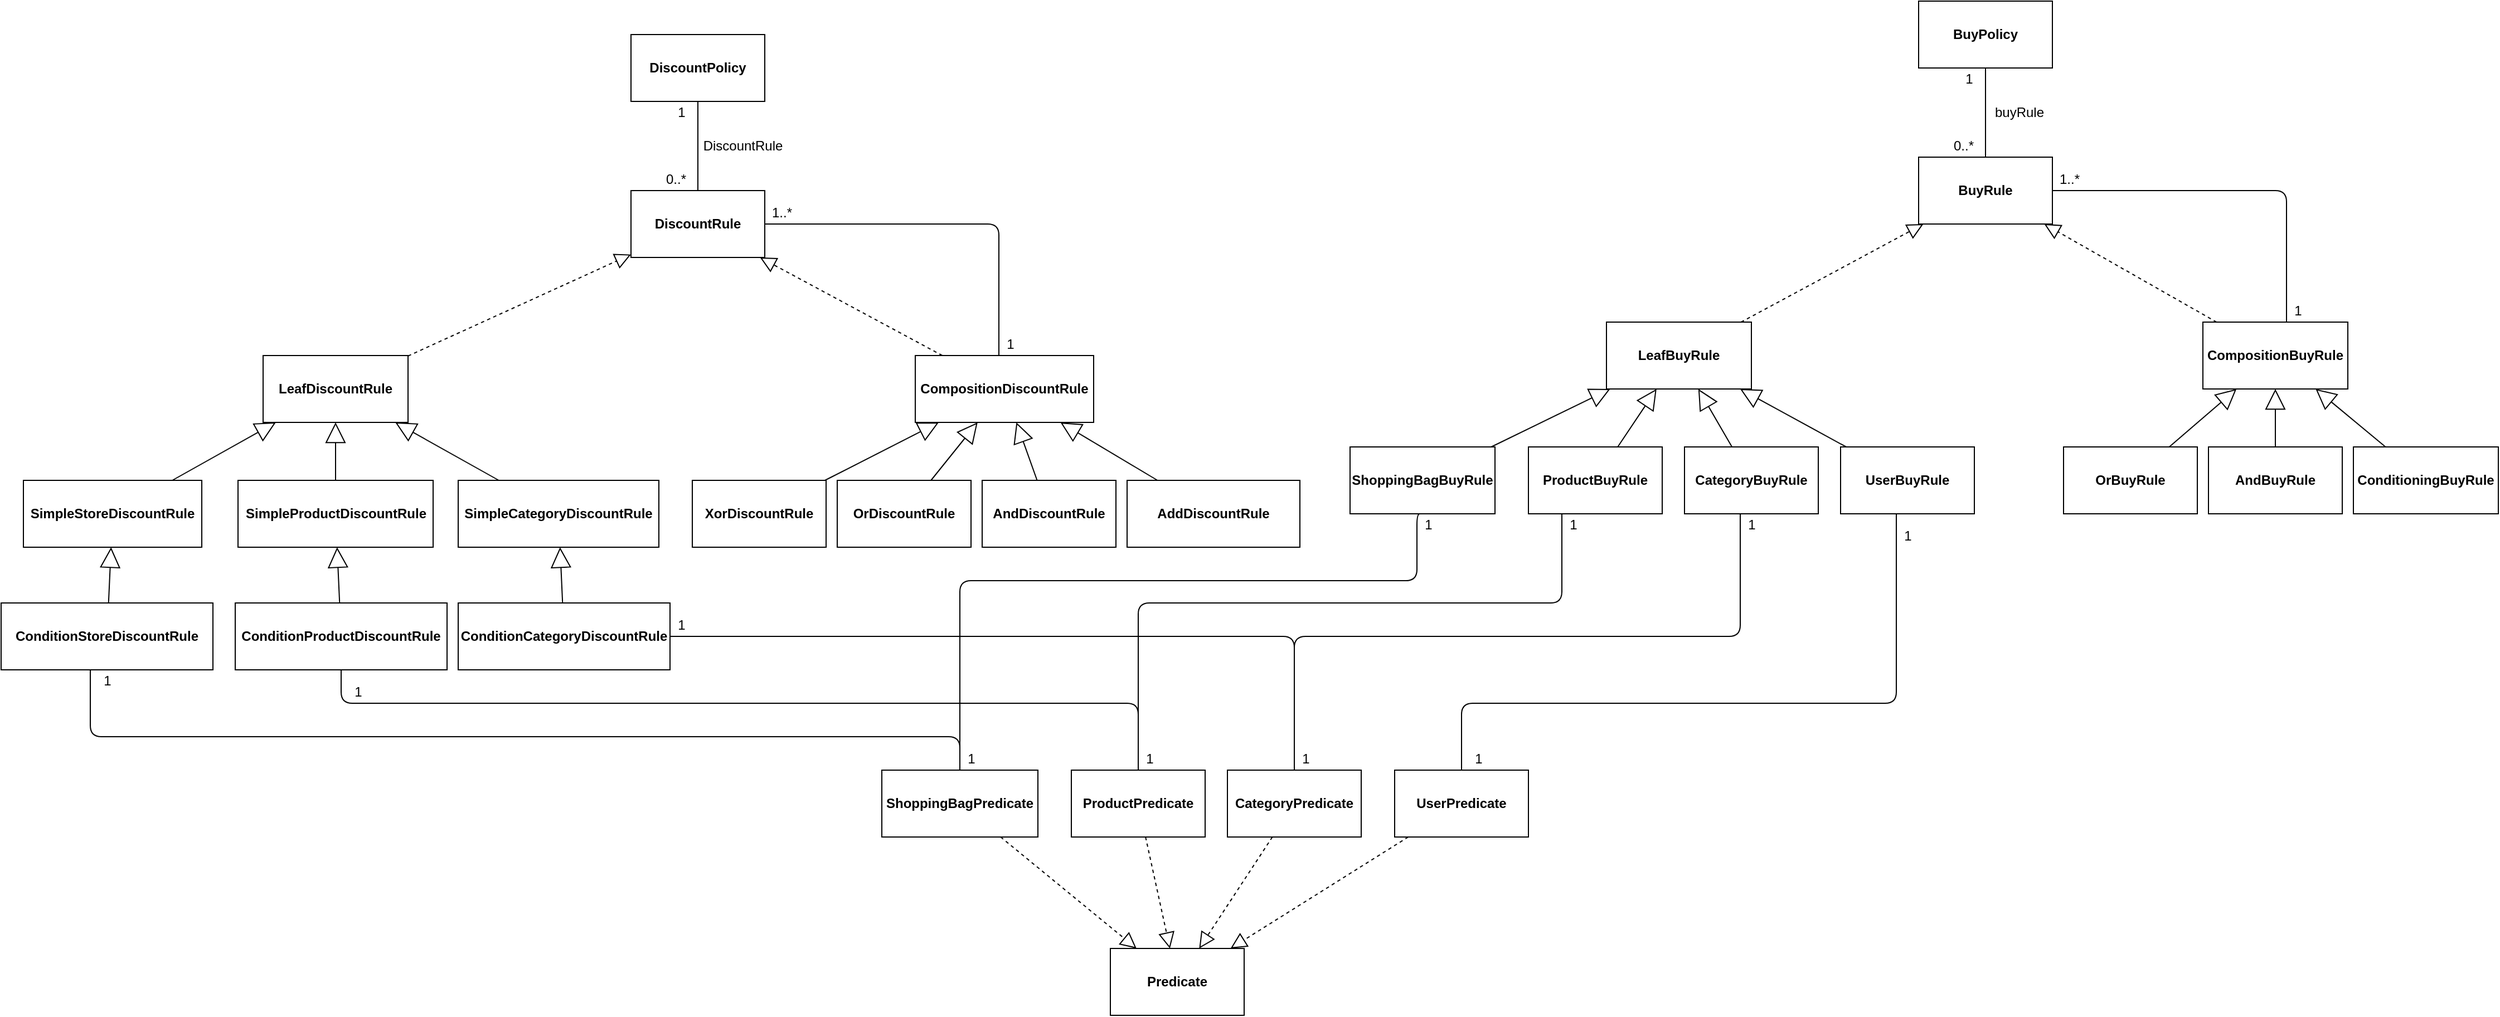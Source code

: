 <mxfile version="13.5.7" type="device"><diagram id="Z-Hj9nrKR0M7Srz-91RX" name="Page-1"><mxGraphModel dx="4228" dy="2284" grid="1" gridSize="10" guides="1" tooltips="1" connect="1" arrows="1" fold="1" page="1" pageScale="1" pageWidth="850" pageHeight="1100" math="0" shadow="0"><root><mxCell id="0"/><mxCell id="1" parent="0"/><mxCell id="hEDD6fQwb377UcxRzzSv-9" value="&lt;span style=&quot;font-weight: 700&quot;&gt;BuyPolicy&lt;/span&gt;" style="rounded=0;whiteSpace=wrap;html=1;" vertex="1" parent="1"><mxGeometry x="810" y="-460" width="120" height="60" as="geometry"/></mxCell><mxCell id="hEDD6fQwb377UcxRzzSv-10" value="1" style="text;html=1;align=center;verticalAlign=middle;resizable=0;points=[];autosize=1;strokeColor=none;fillColor=none;" vertex="1" parent="1"><mxGeometry x="845" y="-400" width="20" height="20" as="geometry"/></mxCell><mxCell id="hEDD6fQwb377UcxRzzSv-13" value="&lt;span&gt;&lt;b&gt;BuyRule&lt;/b&gt;&lt;/span&gt;" style="rounded=0;whiteSpace=wrap;html=1;" vertex="1" parent="1"><mxGeometry x="810" y="-320" width="120" height="60" as="geometry"/></mxCell><mxCell id="hEDD6fQwb377UcxRzzSv-14" value="" style="endArrow=none;html=1;" edge="1" parent="1" source="hEDD6fQwb377UcxRzzSv-13" target="hEDD6fQwb377UcxRzzSv-9"><mxGeometry width="50" height="50" relative="1" as="geometry"><mxPoint x="265" y="-202" as="sourcePoint"/><mxPoint x="315" y="-252" as="targetPoint"/></mxGeometry></mxCell><mxCell id="hEDD6fQwb377UcxRzzSv-16" value="0..*" style="text;html=1;align=center;verticalAlign=middle;resizable=0;points=[];autosize=1;strokeColor=none;fillColor=none;" vertex="1" parent="1"><mxGeometry x="835" y="-340" width="30" height="20" as="geometry"/></mxCell><mxCell id="hEDD6fQwb377UcxRzzSv-17" value="buyRule" style="text;html=1;align=center;verticalAlign=middle;resizable=0;points=[];autosize=1;strokeColor=none;fillColor=none;" vertex="1" parent="1"><mxGeometry x="870" y="-370" width="60" height="20" as="geometry"/></mxCell><mxCell id="hEDD6fQwb377UcxRzzSv-18" value="&lt;span&gt;&lt;b&gt;Predicate&lt;/b&gt;&lt;/span&gt;" style="rounded=0;whiteSpace=wrap;html=1;" vertex="1" parent="1"><mxGeometry x="85" y="390" width="120" height="60" as="geometry"/></mxCell><mxCell id="hEDD6fQwb377UcxRzzSv-27" value="&lt;span&gt;&lt;b&gt;CategoryPredicate&lt;/b&gt;&lt;/span&gt;" style="rounded=0;whiteSpace=wrap;html=1;" vertex="1" parent="1"><mxGeometry x="190" y="230" width="120" height="60" as="geometry"/></mxCell><mxCell id="hEDD6fQwb377UcxRzzSv-28" value="&lt;span&gt;&lt;b&gt;AndBuyRule&lt;/b&gt;&lt;/span&gt;" style="rounded=0;whiteSpace=wrap;html=1;" vertex="1" parent="1"><mxGeometry x="1070" y="-60" width="120" height="60" as="geometry"/></mxCell><mxCell id="hEDD6fQwb377UcxRzzSv-29" value="&lt;b&gt;CompositionBuyRule&lt;/b&gt;" style="rounded=0;whiteSpace=wrap;html=1;" vertex="1" parent="1"><mxGeometry x="1065" y="-172" width="130" height="60" as="geometry"/></mxCell><mxCell id="hEDD6fQwb377UcxRzzSv-30" value="&lt;b&gt;LeafBuyRule&lt;/b&gt;" style="rounded=0;whiteSpace=wrap;html=1;" vertex="1" parent="1"><mxGeometry x="530" y="-172" width="130" height="60" as="geometry"/></mxCell><mxCell id="hEDD6fQwb377UcxRzzSv-31" value="&lt;span&gt;&lt;b&gt;OrBuyRule&lt;/b&gt;&lt;/span&gt;" style="rounded=0;whiteSpace=wrap;html=1;" vertex="1" parent="1"><mxGeometry x="940" y="-60" width="120" height="60" as="geometry"/></mxCell><mxCell id="hEDD6fQwb377UcxRzzSv-32" value="&lt;span&gt;&lt;b&gt;ConditioningBuyRule&lt;/b&gt;&lt;/span&gt;" style="rounded=0;whiteSpace=wrap;html=1;" vertex="1" parent="1"><mxGeometry x="1200" y="-60" width="130" height="60" as="geometry"/></mxCell><mxCell id="hEDD6fQwb377UcxRzzSv-33" value="&lt;span&gt;&lt;b&gt;CategoryBuyRule&lt;/b&gt;&lt;/span&gt;" style="rounded=0;whiteSpace=wrap;html=1;" vertex="1" parent="1"><mxGeometry x="600" y="-60" width="120" height="60" as="geometry"/></mxCell><mxCell id="hEDD6fQwb377UcxRzzSv-34" value="&lt;span&gt;&lt;b&gt;ProductBuyRule&lt;/b&gt;&lt;/span&gt;" style="rounded=0;whiteSpace=wrap;html=1;" vertex="1" parent="1"><mxGeometry x="460" y="-60" width="120" height="60" as="geometry"/></mxCell><mxCell id="hEDD6fQwb377UcxRzzSv-35" value="&lt;span&gt;&lt;b&gt;ShoppingBagBuyRule&lt;/b&gt;&lt;/span&gt;" style="rounded=0;whiteSpace=wrap;html=1;" vertex="1" parent="1"><mxGeometry x="300" y="-60" width="130" height="60" as="geometry"/></mxCell><mxCell id="hEDD6fQwb377UcxRzzSv-36" value="&lt;span&gt;&lt;b&gt;UserBuyRule&lt;/b&gt;&lt;/span&gt;" style="rounded=0;whiteSpace=wrap;html=1;" vertex="1" parent="1"><mxGeometry x="740" y="-60" width="120" height="60" as="geometry"/></mxCell><mxCell id="hEDD6fQwb377UcxRzzSv-46" value="" style="endArrow=block;endSize=16;endFill=0;html=1;" edge="1" parent="1" source="hEDD6fQwb377UcxRzzSv-36" target="hEDD6fQwb377UcxRzzSv-30"><mxGeometry x="-0.96" y="57" width="160" relative="1" as="geometry"><mxPoint x="720" y="-120" as="sourcePoint"/><mxPoint x="880" y="-120" as="targetPoint"/><mxPoint as="offset"/></mxGeometry></mxCell><mxCell id="hEDD6fQwb377UcxRzzSv-47" value="" style="endArrow=block;endSize=16;endFill=0;html=1;" edge="1" parent="1" source="hEDD6fQwb377UcxRzzSv-35" target="hEDD6fQwb377UcxRzzSv-30"><mxGeometry x="-0.96" y="57" width="160" relative="1" as="geometry"><mxPoint x="443.929" y="-50" as="sourcePoint"/><mxPoint x="546.071" y="-102" as="targetPoint"/><mxPoint as="offset"/></mxGeometry></mxCell><mxCell id="hEDD6fQwb377UcxRzzSv-48" value="" style="endArrow=block;endSize=16;endFill=0;html=1;" edge="1" parent="1" source="hEDD6fQwb377UcxRzzSv-34" target="hEDD6fQwb377UcxRzzSv-30"><mxGeometry x="-0.96" y="57" width="160" relative="1" as="geometry"><mxPoint x="543.5" y="-50" as="sourcePoint"/><mxPoint x="582.5" y="-102" as="targetPoint"/><mxPoint as="offset"/></mxGeometry></mxCell><mxCell id="hEDD6fQwb377UcxRzzSv-49" value="" style="endArrow=block;endSize=16;endFill=0;html=1;" edge="1" parent="1" source="hEDD6fQwb377UcxRzzSv-33" target="hEDD6fQwb377UcxRzzSv-30"><mxGeometry x="-0.96" y="57" width="160" relative="1" as="geometry"><mxPoint x="648.929" y="-50" as="sourcePoint"/><mxPoint x="621.071" y="-102" as="targetPoint"/><mxPoint as="offset"/></mxGeometry></mxCell><mxCell id="hEDD6fQwb377UcxRzzSv-50" value="" style="endArrow=block;endSize=16;endFill=0;html=1;" edge="1" parent="1" source="hEDD6fQwb377UcxRzzSv-31" target="hEDD6fQwb377UcxRzzSv-29"><mxGeometry x="-0.96" y="57" width="160" relative="1" as="geometry"><mxPoint x="747.768" y="-50" as="sourcePoint"/><mxPoint x="657.232" y="-102" as="targetPoint"/><mxPoint as="offset"/></mxGeometry></mxCell><mxCell id="hEDD6fQwb377UcxRzzSv-51" value="" style="endArrow=block;endSize=16;endFill=0;html=1;" edge="1" parent="1" source="hEDD6fQwb377UcxRzzSv-28" target="hEDD6fQwb377UcxRzzSv-29"><mxGeometry x="-0.96" y="57" width="160" relative="1" as="geometry"><mxPoint x="1044.821" y="-50" as="sourcePoint"/><mxPoint x="1105.179" y="-102" as="targetPoint"/><mxPoint as="offset"/></mxGeometry></mxCell><mxCell id="hEDD6fQwb377UcxRzzSv-52" value="" style="endArrow=block;endSize=16;endFill=0;html=1;" edge="1" parent="1" source="hEDD6fQwb377UcxRzzSv-32" target="hEDD6fQwb377UcxRzzSv-29"><mxGeometry x="-0.96" y="57" width="160" relative="1" as="geometry"><mxPoint x="1054.821" y="-40" as="sourcePoint"/><mxPoint x="1115.179" y="-92" as="targetPoint"/><mxPoint as="offset"/></mxGeometry></mxCell><mxCell id="hEDD6fQwb377UcxRzzSv-53" value="&lt;span&gt;&lt;b&gt;ProductPredicate&lt;/b&gt;&lt;/span&gt;" style="rounded=0;whiteSpace=wrap;html=1;" vertex="1" parent="1"><mxGeometry x="50" y="230" width="120" height="60" as="geometry"/></mxCell><mxCell id="hEDD6fQwb377UcxRzzSv-54" value="&lt;span&gt;&lt;b&gt;ShoppingBagPredicate&lt;/b&gt;&lt;/span&gt;" style="rounded=0;whiteSpace=wrap;html=1;" vertex="1" parent="1"><mxGeometry x="-120" y="230" width="140" height="60" as="geometry"/></mxCell><mxCell id="hEDD6fQwb377UcxRzzSv-55" value="&lt;span&gt;&lt;b&gt;UserPredicate&lt;/b&gt;&lt;/span&gt;" style="rounded=0;whiteSpace=wrap;html=1;" vertex="1" parent="1"><mxGeometry x="340" y="230" width="120" height="60" as="geometry"/></mxCell><mxCell id="hEDD6fQwb377UcxRzzSv-56" value="" style="endArrow=block;dashed=1;endFill=0;endSize=12;html=1;" edge="1" parent="1" source="hEDD6fQwb377UcxRzzSv-55" target="hEDD6fQwb377UcxRzzSv-18"><mxGeometry width="160" relative="1" as="geometry"><mxPoint x="200" y="90" as="sourcePoint"/><mxPoint x="360" y="90" as="targetPoint"/></mxGeometry></mxCell><mxCell id="hEDD6fQwb377UcxRzzSv-57" value="" style="endArrow=block;dashed=1;endFill=0;endSize=12;html=1;" edge="1" parent="1" source="hEDD6fQwb377UcxRzzSv-54" target="hEDD6fQwb377UcxRzzSv-18"><mxGeometry width="160" relative="1" as="geometry"><mxPoint x="140" y="224.286" as="sourcePoint"/><mxPoint x="230" y="185.714" as="targetPoint"/></mxGeometry></mxCell><mxCell id="hEDD6fQwb377UcxRzzSv-58" value="" style="endArrow=block;dashed=1;endFill=0;endSize=12;html=1;" edge="1" parent="1" source="hEDD6fQwb377UcxRzzSv-53" target="hEDD6fQwb377UcxRzzSv-18"><mxGeometry width="160" relative="1" as="geometry"><mxPoint x="246.667" y="220" as="sourcePoint"/><mxPoint x="268.333" y="190" as="targetPoint"/></mxGeometry></mxCell><mxCell id="hEDD6fQwb377UcxRzzSv-59" value="" style="endArrow=block;dashed=1;endFill=0;endSize=12;html=1;" edge="1" parent="1" source="hEDD6fQwb377UcxRzzSv-27" target="hEDD6fQwb377UcxRzzSv-18"><mxGeometry width="160" relative="1" as="geometry"><mxPoint x="340" y="220" as="sourcePoint"/><mxPoint x="315" y="190" as="targetPoint"/></mxGeometry></mxCell><mxCell id="hEDD6fQwb377UcxRzzSv-61" value="" style="endArrow=block;dashed=1;endFill=0;endSize=12;html=1;" edge="1" parent="1" source="hEDD6fQwb377UcxRzzSv-30" target="hEDD6fQwb377UcxRzzSv-13"><mxGeometry width="160" relative="1" as="geometry"><mxPoint x="570" y="214.286" as="sourcePoint"/><mxPoint x="480" y="175.714" as="targetPoint"/></mxGeometry></mxCell><mxCell id="hEDD6fQwb377UcxRzzSv-62" value="" style="endArrow=block;dashed=1;endFill=0;endSize=12;html=1;" edge="1" parent="1" source="hEDD6fQwb377UcxRzzSv-29" target="hEDD6fQwb377UcxRzzSv-13"><mxGeometry width="160" relative="1" as="geometry"><mxPoint x="950" y="-180" as="sourcePoint"/><mxPoint x="824.257" y="-250" as="targetPoint"/></mxGeometry></mxCell><mxCell id="hEDD6fQwb377UcxRzzSv-63" value="" style="endArrow=none;html=1;edgeStyle=orthogonalEdgeStyle;" edge="1" parent="1" source="hEDD6fQwb377UcxRzzSv-29" target="hEDD6fQwb377UcxRzzSv-13"><mxGeometry width="50" height="50" relative="1" as="geometry"><mxPoint x="880" y="-310" as="sourcePoint"/><mxPoint x="880" y="-390" as="targetPoint"/><Array as="points"><mxPoint x="1140" y="-290"/></Array></mxGeometry></mxCell><mxCell id="hEDD6fQwb377UcxRzzSv-64" value="1..*" style="text;html=1;align=center;verticalAlign=middle;resizable=0;points=[];autosize=1;strokeColor=none;fillColor=none;" vertex="1" parent="1"><mxGeometry x="930" y="-310" width="30" height="20" as="geometry"/></mxCell><mxCell id="hEDD6fQwb377UcxRzzSv-65" value="1" style="text;html=1;align=center;verticalAlign=middle;resizable=0;points=[];autosize=1;strokeColor=none;fillColor=none;" vertex="1" parent="1"><mxGeometry x="1140" y="-192" width="20" height="20" as="geometry"/></mxCell><mxCell id="hEDD6fQwb377UcxRzzSv-67" value="" style="endArrow=none;html=1;edgeStyle=orthogonalEdgeStyle;exitX=0.5;exitY=0;exitDx=0;exitDy=0;" edge="1" parent="1" source="hEDD6fQwb377UcxRzzSv-55" target="hEDD6fQwb377UcxRzzSv-36"><mxGeometry width="50" height="50" relative="1" as="geometry"><mxPoint x="1150" y="-162" as="sourcePoint"/><mxPoint x="940" y="-280" as="targetPoint"/><Array as="points"><mxPoint x="400" y="170"/><mxPoint x="790" y="170"/></Array></mxGeometry></mxCell><mxCell id="hEDD6fQwb377UcxRzzSv-69" value="1" style="text;html=1;align=center;verticalAlign=middle;resizable=0;points=[];autosize=1;strokeColor=none;fillColor=none;" vertex="1" parent="1"><mxGeometry x="405" y="210" width="20" height="20" as="geometry"/></mxCell><mxCell id="hEDD6fQwb377UcxRzzSv-70" value="&lt;span style=&quot;font-weight: 700&quot;&gt;DiscountPolicy&lt;/span&gt;" style="rounded=0;whiteSpace=wrap;html=1;" vertex="1" parent="1"><mxGeometry x="-345" y="-430" width="120" height="60" as="geometry"/></mxCell><mxCell id="hEDD6fQwb377UcxRzzSv-71" value="1" style="text;html=1;align=center;verticalAlign=middle;resizable=0;points=[];autosize=1;strokeColor=none;fillColor=none;" vertex="1" parent="1"><mxGeometry x="-310" y="-370" width="20" height="20" as="geometry"/></mxCell><mxCell id="hEDD6fQwb377UcxRzzSv-72" value="&lt;span&gt;&lt;b&gt;DiscountRule&lt;/b&gt;&lt;/span&gt;" style="rounded=0;whiteSpace=wrap;html=1;" vertex="1" parent="1"><mxGeometry x="-345" y="-290" width="120" height="60" as="geometry"/></mxCell><mxCell id="hEDD6fQwb377UcxRzzSv-73" value="" style="endArrow=none;html=1;" edge="1" parent="1" source="hEDD6fQwb377UcxRzzSv-72" target="hEDD6fQwb377UcxRzzSv-70"><mxGeometry width="50" height="50" relative="1" as="geometry"><mxPoint x="-890" y="-172" as="sourcePoint"/><mxPoint x="-840" y="-222" as="targetPoint"/></mxGeometry></mxCell><mxCell id="hEDD6fQwb377UcxRzzSv-74" value="0..*" style="text;html=1;align=center;verticalAlign=middle;resizable=0;points=[];autosize=1;strokeColor=none;fillColor=none;" vertex="1" parent="1"><mxGeometry x="-320" y="-310" width="30" height="20" as="geometry"/></mxCell><mxCell id="hEDD6fQwb377UcxRzzSv-75" value="DiscountRule" style="text;html=1;align=center;verticalAlign=middle;resizable=0;points=[];autosize=1;strokeColor=none;fillColor=none;" vertex="1" parent="1"><mxGeometry x="-290" y="-340" width="90" height="20" as="geometry"/></mxCell><mxCell id="hEDD6fQwb377UcxRzzSv-76" value="&lt;span&gt;&lt;b&gt;AndDiscountRule&lt;/b&gt;&lt;/span&gt;" style="rounded=0;whiteSpace=wrap;html=1;" vertex="1" parent="1"><mxGeometry x="-30" y="-30" width="120" height="60" as="geometry"/></mxCell><mxCell id="hEDD6fQwb377UcxRzzSv-77" value="&lt;b&gt;CompositionDiscountRule&lt;/b&gt;" style="rounded=0;whiteSpace=wrap;html=1;" vertex="1" parent="1"><mxGeometry x="-90" y="-142" width="160" height="60" as="geometry"/></mxCell><mxCell id="hEDD6fQwb377UcxRzzSv-78" value="&lt;b&gt;LeafDiscountRule&lt;/b&gt;" style="rounded=0;whiteSpace=wrap;html=1;" vertex="1" parent="1"><mxGeometry x="-675" y="-142" width="130" height="60" as="geometry"/></mxCell><mxCell id="hEDD6fQwb377UcxRzzSv-79" value="&lt;span&gt;&lt;b&gt;OrDiscountRule&lt;/b&gt;&lt;/span&gt;" style="rounded=0;whiteSpace=wrap;html=1;" vertex="1" parent="1"><mxGeometry x="-160" y="-30" width="120" height="60" as="geometry"/></mxCell><mxCell id="hEDD6fQwb377UcxRzzSv-80" value="&lt;span&gt;&lt;b&gt;AddDiscountRule&lt;/b&gt;&lt;/span&gt;" style="rounded=0;whiteSpace=wrap;html=1;" vertex="1" parent="1"><mxGeometry x="100" y="-30" width="155" height="60" as="geometry"/></mxCell><mxCell id="hEDD6fQwb377UcxRzzSv-81" value="&lt;span&gt;&lt;b&gt;SimpleCategoryDiscountRule&lt;/b&gt;&lt;/span&gt;" style="rounded=0;whiteSpace=wrap;html=1;" vertex="1" parent="1"><mxGeometry x="-500" y="-30" width="180" height="60" as="geometry"/></mxCell><mxCell id="hEDD6fQwb377UcxRzzSv-82" value="&lt;span&gt;&lt;b&gt;SimpleProductDiscountRule&lt;/b&gt;&lt;/span&gt;" style="rounded=0;whiteSpace=wrap;html=1;" vertex="1" parent="1"><mxGeometry x="-697.5" y="-30" width="175" height="60" as="geometry"/></mxCell><mxCell id="hEDD6fQwb377UcxRzzSv-83" value="&lt;span&gt;&lt;b&gt;SimpleStoreDiscountRule&lt;/b&gt;&lt;/span&gt;" style="rounded=0;whiteSpace=wrap;html=1;" vertex="1" parent="1"><mxGeometry x="-890" y="-30" width="160" height="60" as="geometry"/></mxCell><mxCell id="hEDD6fQwb377UcxRzzSv-86" value="" style="endArrow=block;endSize=16;endFill=0;html=1;" edge="1" parent="1" source="hEDD6fQwb377UcxRzzSv-83" target="hEDD6fQwb377UcxRzzSv-78"><mxGeometry x="-0.96" y="57" width="160" relative="1" as="geometry"><mxPoint x="-761.071" y="-20" as="sourcePoint"/><mxPoint x="-658.929" y="-72" as="targetPoint"/><mxPoint as="offset"/></mxGeometry></mxCell><mxCell id="hEDD6fQwb377UcxRzzSv-87" value="" style="endArrow=block;endSize=16;endFill=0;html=1;" edge="1" parent="1" source="hEDD6fQwb377UcxRzzSv-82" target="hEDD6fQwb377UcxRzzSv-78"><mxGeometry x="-0.96" y="57" width="160" relative="1" as="geometry"><mxPoint x="-661.5" y="-20" as="sourcePoint"/><mxPoint x="-622.5" y="-72" as="targetPoint"/><mxPoint as="offset"/></mxGeometry></mxCell><mxCell id="hEDD6fQwb377UcxRzzSv-88" value="" style="endArrow=block;endSize=16;endFill=0;html=1;" edge="1" parent="1" source="hEDD6fQwb377UcxRzzSv-81" target="hEDD6fQwb377UcxRzzSv-78"><mxGeometry x="-0.96" y="57" width="160" relative="1" as="geometry"><mxPoint x="-556.071" y="-20" as="sourcePoint"/><mxPoint x="-583.929" y="-72" as="targetPoint"/><mxPoint as="offset"/></mxGeometry></mxCell><mxCell id="hEDD6fQwb377UcxRzzSv-89" value="" style="endArrow=block;endSize=16;endFill=0;html=1;" edge="1" parent="1" source="hEDD6fQwb377UcxRzzSv-79" target="hEDD6fQwb377UcxRzzSv-77"><mxGeometry x="-0.96" y="57" width="160" relative="1" as="geometry"><mxPoint x="-407.232" y="-20" as="sourcePoint"/><mxPoint x="-497.768" y="-72" as="targetPoint"/><mxPoint as="offset"/></mxGeometry></mxCell><mxCell id="hEDD6fQwb377UcxRzzSv-90" value="" style="endArrow=block;endSize=16;endFill=0;html=1;" edge="1" parent="1" source="hEDD6fQwb377UcxRzzSv-76" target="hEDD6fQwb377UcxRzzSv-77"><mxGeometry x="-0.96" y="57" width="160" relative="1" as="geometry"><mxPoint x="-110.179" y="-20" as="sourcePoint"/><mxPoint x="-49.821" y="-72" as="targetPoint"/><mxPoint as="offset"/></mxGeometry></mxCell><mxCell id="hEDD6fQwb377UcxRzzSv-91" value="" style="endArrow=block;endSize=16;endFill=0;html=1;" edge="1" parent="1" source="hEDD6fQwb377UcxRzzSv-80" target="hEDD6fQwb377UcxRzzSv-77"><mxGeometry x="-0.96" y="57" width="160" relative="1" as="geometry"><mxPoint x="-100.179" y="-10" as="sourcePoint"/><mxPoint x="-39.821" y="-62" as="targetPoint"/><mxPoint as="offset"/></mxGeometry></mxCell><mxCell id="hEDD6fQwb377UcxRzzSv-92" value="" style="endArrow=block;dashed=1;endFill=0;endSize=12;html=1;" edge="1" parent="1" source="hEDD6fQwb377UcxRzzSv-78" target="hEDD6fQwb377UcxRzzSv-72"><mxGeometry width="160" relative="1" as="geometry"><mxPoint x="-585" y="244.286" as="sourcePoint"/><mxPoint x="-675" y="205.714" as="targetPoint"/></mxGeometry></mxCell><mxCell id="hEDD6fQwb377UcxRzzSv-93" value="" style="endArrow=block;dashed=1;endFill=0;endSize=12;html=1;" edge="1" parent="1" source="hEDD6fQwb377UcxRzzSv-77" target="hEDD6fQwb377UcxRzzSv-72"><mxGeometry width="160" relative="1" as="geometry"><mxPoint x="-205" y="-150" as="sourcePoint"/><mxPoint x="-330.743" y="-220" as="targetPoint"/></mxGeometry></mxCell><mxCell id="hEDD6fQwb377UcxRzzSv-94" value="" style="endArrow=none;html=1;edgeStyle=orthogonalEdgeStyle;" edge="1" parent="1" source="hEDD6fQwb377UcxRzzSv-77" target="hEDD6fQwb377UcxRzzSv-72"><mxGeometry width="50" height="50" relative="1" as="geometry"><mxPoint x="-275" y="-280" as="sourcePoint"/><mxPoint x="-275" y="-360" as="targetPoint"/><Array as="points"><mxPoint x="-15" y="-260"/></Array></mxGeometry></mxCell><mxCell id="hEDD6fQwb377UcxRzzSv-95" value="1..*" style="text;html=1;align=center;verticalAlign=middle;resizable=0;points=[];autosize=1;strokeColor=none;fillColor=none;" vertex="1" parent="1"><mxGeometry x="-225" y="-280" width="30" height="20" as="geometry"/></mxCell><mxCell id="hEDD6fQwb377UcxRzzSv-96" value="1" style="text;html=1;align=center;verticalAlign=middle;resizable=0;points=[];autosize=1;strokeColor=none;fillColor=none;" vertex="1" parent="1"><mxGeometry x="-15" y="-162" width="20" height="20" as="geometry"/></mxCell><mxCell id="hEDD6fQwb377UcxRzzSv-98" value="&lt;span&gt;&lt;b&gt;XorDiscountRule&lt;/b&gt;&lt;/span&gt;" style="rounded=0;whiteSpace=wrap;html=1;" vertex="1" parent="1"><mxGeometry x="-290" y="-30" width="120" height="60" as="geometry"/></mxCell><mxCell id="hEDD6fQwb377UcxRzzSv-99" value="" style="endArrow=block;endSize=16;endFill=0;html=1;" edge="1" parent="1" source="hEDD6fQwb377UcxRzzSv-98" target="hEDD6fQwb377UcxRzzSv-77"><mxGeometry x="-0.96" y="57" width="160" relative="1" as="geometry"><mxPoint x="-69.911" y="-20" as="sourcePoint"/><mxPoint x="-35.089" y="-72" as="targetPoint"/><mxPoint as="offset"/></mxGeometry></mxCell><mxCell id="hEDD6fQwb377UcxRzzSv-100" value="&lt;span&gt;&lt;b&gt;ConditionCategoryDiscountRule&lt;/b&gt;&lt;/span&gt;" style="rounded=0;whiteSpace=wrap;html=1;" vertex="1" parent="1"><mxGeometry x="-500" y="80" width="190" height="60" as="geometry"/></mxCell><mxCell id="hEDD6fQwb377UcxRzzSv-101" value="&lt;span&gt;&lt;b&gt;ConditionProductDiscountRule&lt;/b&gt;&lt;/span&gt;" style="rounded=0;whiteSpace=wrap;html=1;" vertex="1" parent="1"><mxGeometry x="-700" y="80" width="190" height="60" as="geometry"/></mxCell><mxCell id="hEDD6fQwb377UcxRzzSv-102" value="&lt;span&gt;&lt;b&gt;ConditionStoreDiscountRule&lt;/b&gt;&lt;/span&gt;" style="rounded=0;whiteSpace=wrap;html=1;" vertex="1" parent="1"><mxGeometry x="-910" y="80" width="190" height="60" as="geometry"/></mxCell><mxCell id="hEDD6fQwb377UcxRzzSv-103" value="" style="endArrow=block;endSize=16;endFill=0;html=1;" edge="1" parent="1" source="hEDD6fQwb377UcxRzzSv-100" target="hEDD6fQwb377UcxRzzSv-81"><mxGeometry x="-0.96" y="57" width="160" relative="1" as="geometry"><mxPoint x="-453.571" y="-20" as="sourcePoint"/><mxPoint x="-546.429" y="-72.0" as="targetPoint"/><mxPoint as="offset"/></mxGeometry></mxCell><mxCell id="hEDD6fQwb377UcxRzzSv-104" value="" style="endArrow=block;endSize=16;endFill=0;html=1;" edge="1" parent="1" source="hEDD6fQwb377UcxRzzSv-101" target="hEDD6fQwb377UcxRzzSv-82"><mxGeometry x="-0.96" y="57" width="160" relative="1" as="geometry"><mxPoint x="-396.364" y="90" as="sourcePoint"/><mxPoint x="-398.636" y="40" as="targetPoint"/><mxPoint as="offset"/></mxGeometry></mxCell><mxCell id="hEDD6fQwb377UcxRzzSv-105" value="" style="endArrow=block;endSize=16;endFill=0;html=1;" edge="1" parent="1" source="hEDD6fQwb377UcxRzzSv-102" target="hEDD6fQwb377UcxRzzSv-83"><mxGeometry x="-0.96" y="57" width="160" relative="1" as="geometry"><mxPoint x="-596.364" y="90" as="sourcePoint"/><mxPoint x="-598.636" y="40" as="targetPoint"/><mxPoint as="offset"/></mxGeometry></mxCell><mxCell id="hEDD6fQwb377UcxRzzSv-108" value="1" style="text;html=1;align=center;verticalAlign=middle;resizable=0;points=[];autosize=1;strokeColor=none;fillColor=none;" vertex="1" parent="1"><mxGeometry x="790" y="10" width="20" height="20" as="geometry"/></mxCell><mxCell id="hEDD6fQwb377UcxRzzSv-110" value="" style="endArrow=none;html=1;edgeStyle=orthogonalEdgeStyle;exitX=0.5;exitY=0;exitDx=0;exitDy=0;" edge="1" parent="1" source="hEDD6fQwb377UcxRzzSv-27" target="hEDD6fQwb377UcxRzzSv-33"><mxGeometry width="50" height="50" relative="1" as="geometry"><mxPoint x="410" y="240" as="sourcePoint"/><mxPoint x="800" y="10" as="targetPoint"/><Array as="points"><mxPoint x="250" y="110"/><mxPoint x="650" y="110"/></Array></mxGeometry></mxCell><mxCell id="hEDD6fQwb377UcxRzzSv-111" value="" style="endArrow=none;html=1;edgeStyle=orthogonalEdgeStyle;entryX=0.25;entryY=1;entryDx=0;entryDy=0;" edge="1" parent="1" source="hEDD6fQwb377UcxRzzSv-53" target="hEDD6fQwb377UcxRzzSv-34"><mxGeometry width="50" height="50" relative="1" as="geometry"><mxPoint x="260" y="240" as="sourcePoint"/><mxPoint x="660" y="10" as="targetPoint"/><Array as="points"><mxPoint x="110" y="80"/><mxPoint x="490" y="80"/></Array></mxGeometry></mxCell><mxCell id="hEDD6fQwb377UcxRzzSv-112" value="" style="endArrow=none;html=1;edgeStyle=orthogonalEdgeStyle;entryX=0.5;entryY=1;entryDx=0;entryDy=0;" edge="1" parent="1" source="hEDD6fQwb377UcxRzzSv-54" target="hEDD6fQwb377UcxRzzSv-35"><mxGeometry width="50" height="50" relative="1" as="geometry"><mxPoint x="120" y="240" as="sourcePoint"/><mxPoint x="500" y="10" as="targetPoint"/><Array as="points"><mxPoint x="-50" y="60"/><mxPoint x="360" y="60"/><mxPoint x="360"/></Array></mxGeometry></mxCell><mxCell id="hEDD6fQwb377UcxRzzSv-113" value="" style="endArrow=none;html=1;edgeStyle=orthogonalEdgeStyle;" edge="1" parent="1" source="hEDD6fQwb377UcxRzzSv-100" target="hEDD6fQwb377UcxRzzSv-27"><mxGeometry width="50" height="50" relative="1" as="geometry"><mxPoint x="-40" y="240" as="sourcePoint"/><mxPoint x="375" y="10" as="targetPoint"/><Array as="points"><mxPoint x="250" y="110"/></Array></mxGeometry></mxCell><mxCell id="hEDD6fQwb377UcxRzzSv-115" value="" style="endArrow=none;html=1;edgeStyle=orthogonalEdgeStyle;" edge="1" parent="1" source="hEDD6fQwb377UcxRzzSv-101" target="hEDD6fQwb377UcxRzzSv-53"><mxGeometry width="50" height="50" relative="1" as="geometry"><mxPoint x="-300" y="120" as="sourcePoint"/><mxPoint x="260" y="240" as="targetPoint"/><Array as="points"><mxPoint x="-605" y="170"/><mxPoint x="110" y="170"/></Array></mxGeometry></mxCell><mxCell id="hEDD6fQwb377UcxRzzSv-116" value="" style="endArrow=none;html=1;edgeStyle=orthogonalEdgeStyle;" edge="1" parent="1" source="hEDD6fQwb377UcxRzzSv-102" target="hEDD6fQwb377UcxRzzSv-54"><mxGeometry width="50" height="50" relative="1" as="geometry"><mxPoint x="-595" y="150" as="sourcePoint"/><mxPoint x="120" y="240" as="targetPoint"/><Array as="points"><mxPoint x="-830" y="200"/><mxPoint x="-50" y="200"/></Array></mxGeometry></mxCell><mxCell id="hEDD6fQwb377UcxRzzSv-117" value="1" style="text;html=1;align=center;verticalAlign=middle;resizable=0;points=[];autosize=1;strokeColor=none;fillColor=none;" vertex="1" parent="1"><mxGeometry x="650" width="20" height="20" as="geometry"/></mxCell><mxCell id="hEDD6fQwb377UcxRzzSv-118" value="1" style="text;html=1;align=center;verticalAlign=middle;resizable=0;points=[];autosize=1;strokeColor=none;fillColor=none;" vertex="1" parent="1"><mxGeometry x="490" width="20" height="20" as="geometry"/></mxCell><mxCell id="hEDD6fQwb377UcxRzzSv-119" value="1" style="text;html=1;align=center;verticalAlign=middle;resizable=0;points=[];autosize=1;strokeColor=none;fillColor=none;" vertex="1" parent="1"><mxGeometry x="360" width="20" height="20" as="geometry"/></mxCell><mxCell id="hEDD6fQwb377UcxRzzSv-120" value="1" style="text;html=1;align=center;verticalAlign=middle;resizable=0;points=[];autosize=1;strokeColor=none;fillColor=none;" vertex="1" parent="1"><mxGeometry x="-310" y="90" width="20" height="20" as="geometry"/></mxCell><mxCell id="hEDD6fQwb377UcxRzzSv-121" value="1" style="text;html=1;align=center;verticalAlign=middle;resizable=0;points=[];autosize=1;strokeColor=none;fillColor=none;" vertex="1" parent="1"><mxGeometry x="-600" y="150" width="20" height="20" as="geometry"/></mxCell><mxCell id="hEDD6fQwb377UcxRzzSv-122" value="1" style="text;html=1;align=center;verticalAlign=middle;resizable=0;points=[];autosize=1;strokeColor=none;fillColor=none;" vertex="1" parent="1"><mxGeometry x="-825" y="140" width="20" height="20" as="geometry"/></mxCell><mxCell id="hEDD6fQwb377UcxRzzSv-123" value="1" style="text;html=1;align=center;verticalAlign=middle;resizable=0;points=[];autosize=1;strokeColor=none;fillColor=none;" vertex="1" parent="1"><mxGeometry x="-50" y="210" width="20" height="20" as="geometry"/></mxCell><mxCell id="hEDD6fQwb377UcxRzzSv-124" value="1" style="text;html=1;align=center;verticalAlign=middle;resizable=0;points=[];autosize=1;strokeColor=none;fillColor=none;" vertex="1" parent="1"><mxGeometry x="110" y="210" width="20" height="20" as="geometry"/></mxCell><mxCell id="hEDD6fQwb377UcxRzzSv-125" value="1" style="text;html=1;align=center;verticalAlign=middle;resizable=0;points=[];autosize=1;strokeColor=none;fillColor=none;" vertex="1" parent="1"><mxGeometry x="250" y="210" width="20" height="20" as="geometry"/></mxCell></root></mxGraphModel></diagram></mxfile>